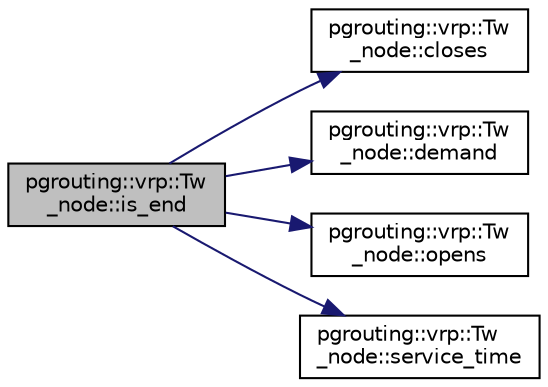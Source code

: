 digraph "pgrouting::vrp::Tw_node::is_end"
{
  edge [fontname="Helvetica",fontsize="10",labelfontname="Helvetica",labelfontsize="10"];
  node [fontname="Helvetica",fontsize="10",shape=record];
  rankdir="LR";
  Node426 [label="pgrouting::vrp::Tw\l_node::is_end",height=0.2,width=0.4,color="black", fillcolor="grey75", style="filled", fontcolor="black"];
  Node426 -> Node427 [color="midnightblue",fontsize="10",style="solid",fontname="Helvetica"];
  Node427 [label="pgrouting::vrp::Tw\l_node::closes",height=0.2,width=0.4,color="black", fillcolor="white", style="filled",URL="$classpgrouting_1_1vrp_1_1Tw__node.html#ae8ca4c6b1e2031591b3cc872c8ae3267",tooltip="Returns the closing time. "];
  Node426 -> Node428 [color="midnightblue",fontsize="10",style="solid",fontname="Helvetica"];
  Node428 [label="pgrouting::vrp::Tw\l_node::demand",height=0.2,width=0.4,color="black", fillcolor="white", style="filled",URL="$classpgrouting_1_1vrp_1_1Tw__node.html#ab8978d7806edaa8dbd62fdd52c7f43fd",tooltip="Returns the demand associated with this node. "];
  Node426 -> Node429 [color="midnightblue",fontsize="10",style="solid",fontname="Helvetica"];
  Node429 [label="pgrouting::vrp::Tw\l_node::opens",height=0.2,width=0.4,color="black", fillcolor="white", style="filled",URL="$classpgrouting_1_1vrp_1_1Tw__node.html#ae64feb6a6fc092fdc590ee0db579b1e8",tooltip="Returns the opening time. "];
  Node426 -> Node430 [color="midnightblue",fontsize="10",style="solid",fontname="Helvetica"];
  Node430 [label="pgrouting::vrp::Tw\l_node::service_time",height=0.2,width=0.4,color="black", fillcolor="white", style="filled",URL="$classpgrouting_1_1vrp_1_1Tw__node.html#a9f94f8b0ed3f6552e13780a7d548de7a",tooltip="Returns the service time for this node. "];
}
